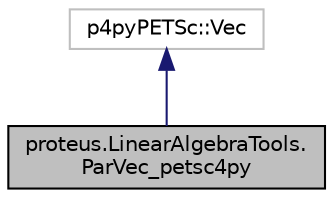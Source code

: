digraph "proteus.LinearAlgebraTools.ParVec_petsc4py"
{
 // LATEX_PDF_SIZE
  edge [fontname="Helvetica",fontsize="10",labelfontname="Helvetica",labelfontsize="10"];
  node [fontname="Helvetica",fontsize="10",shape=record];
  Node1 [label="proteus.LinearAlgebraTools.\lParVec_petsc4py",height=0.2,width=0.4,color="black", fillcolor="grey75", style="filled", fontcolor="black",tooltip=" "];
  Node2 -> Node1 [dir="back",color="midnightblue",fontsize="10",style="solid",fontname="Helvetica"];
  Node2 [label="p4pyPETSc::Vec",height=0.2,width=0.4,color="grey75", fillcolor="white", style="filled",tooltip=" "];
}
